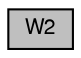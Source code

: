 digraph G
{
  bgcolor="transparent";
  edge [fontname="FreeSans",fontsize="10",labelfontname="FreeSans",labelfontsize="10"];
  node [fontname="FreeSans",fontsize="10",shape=record];
  rankdir=LR;
  Node1 [label="W2",height=0.2,width=0.4,color="black", fillcolor="grey75", style="filled" fontcolor="black"];
}
